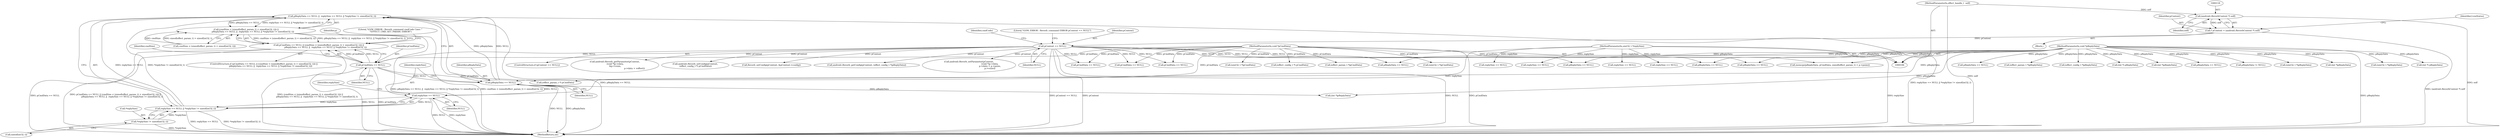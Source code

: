 digraph "0_Android_f490fc335772a9b14e78997486f4a572b0594c04_0@API" {
"1000387" [label="(Call,pReplyData == NULL ||  replySize == NULL || *replySize != sizeof(int32_t))"];
"1000388" [label="(Call,pReplyData == NULL)"];
"1000112" [label="(MethodParameterIn,void *pReplyData)"];
"1000376" [label="(Call,pCmdData == NULL)"];
"1000110" [label="(MethodParameterIn,void *pCmdData)"];
"1000126" [label="(Call,pContext == NULL)"];
"1000115" [label="(Call,* pContext = (android::ReverbContext *) self)"];
"1000117" [label="(Call,(android::ReverbContext *) self)"];
"1000107" [label="(MethodParameterIn,effect_handle_t  self)"];
"1000391" [label="(Call,replySize == NULL || *replySize != sizeof(int32_t))"];
"1000392" [label="(Call,replySize == NULL)"];
"1000111" [label="(MethodParameterIn,uint32_t *replySize)"];
"1000395" [label="(Call,*replySize != sizeof(int32_t))"];
"1000379" [label="(Call,(cmdSize < (sizeof(effect_param_t) + sizeof(int32_t))) ||\n                    pReplyData == NULL ||  replySize == NULL || *replySize != sizeof(int32_t))"];
"1000375" [label="(Call,pCmdData == NULL || (cmdSize < (sizeof(effect_param_t) + sizeof(int32_t))) ||\n                    pReplyData == NULL ||  replySize == NULL || *replySize != sizeof(int32_t))"];
"1000116" [label="(Identifier,pContext)"];
"1000161" [label="(Call,(int *) pReplyData)"];
"1000288" [label="(Call,pReplyData == NULL)"];
"1000388" [label="(Call,pReplyData == NULL)"];
"1000409" [label="(Call,(effect_param_t *) pCmdData)"];
"1000378" [label="(Identifier,NULL)"];
"1000128" [label="(Identifier,NULL)"];
"1000321" [label="(Call,(effect_param_t *)pReplyData)"];
"1000592" [label="(Call,(uint32_t *)pCmdData)"];
"1000141" [label="(Call,pReplyData == NULL)"];
"1000389" [label="(Identifier,pReplyData)"];
"1000210" [label="(Call,pReplyData == NULL)"];
"1000123" [label="(Identifier,LvmStatus)"];
"1000390" [label="(Identifier,NULL)"];
"1000203" [label="(Call,(effect_config_t *) pCmdData)"];
"1000125" [label="(ControlStructure,if (pContext == NULL))"];
"1000115" [label="(Call,* pContext = (android::ReverbContext *) self)"];
"1000247" [label="(Call,(effect_param_t *)pCmdData)"];
"1000380" [label="(Call,cmdSize < (sizeof(effect_param_t) + sizeof(int32_t)))"];
"1000381" [label="(Identifier,cmdSize)"];
"1000119" [label="(Identifier,self)"];
"1000230" [label="(Call,(effect_config_t *)pReplyData)"];
"1000182" [label="(Call,replySize == NULL)"];
"1000198" [label="(Call,(int *) pReplyData)"];
"1000292" [label="(Call,replySize == NULL)"];
"1000377" [label="(Identifier,pCmdData)"];
"1000110" [label="(MethodParameterIn,void *pCmdData)"];
"1000344" [label="(Call,android::Reverb_getParameter(pContext,\n (void *)p->data,\n &p->vsize,\n                                                          p->data + voffset))"];
"1000145" [label="(Call,replySize == NULL)"];
"1000408" [label="(Identifier,p)"];
"1000214" [label="(Call,replySize == NULL)"];
"1000395" [label="(Call,*replySize != sizeof(int32_t))"];
"1000392" [label="(Call,replySize == NULL)"];
"1000550" [label="(Call,(int *)pReplyData)"];
"1000178" [label="(Call,pReplyData == NULL)"];
"1000126" [label="(Call,pContext == NULL)"];
"1000609" [label="(Call,(uint32_t *)pCmdData)"];
"1000127" [label="(Identifier,pContext)"];
"1000397" [label="(Identifier,replySize)"];
"1000402" [label="(Literal,\"\tLVM_ERROR : Reverb_command cmdCode Case: \"\n \"EFFECT_CMD_SET_PARAM: ERROR\")"];
"1000201" [label="(Call,android::Reverb_setConfig(pContext,\n (effect_config_t *) pCmdData))"];
"1000374" [label="(ControlStructure,if (pCmdData == NULL || (cmdSize < (sizeof(effect_param_t) + sizeof(int32_t))) ||\n                    pReplyData == NULL ||  replySize == NULL || *replySize != sizeof(int32_t)))"];
"1000117" [label="(Call,(android::ReverbContext *) self)"];
"1000376" [label="(Call,pCmdData == NULL)"];
"1000375" [label="(Call,pCmdData == NULL || (cmdSize < (sizeof(effect_param_t) + sizeof(int32_t))) ||\n                    pReplyData == NULL ||  replySize == NULL || *replySize != sizeof(int32_t))"];
"1000136" [label="(Identifier,cmdCode)"];
"1000107" [label="(MethodParameterIn,effect_handle_t  self)"];
"1000112" [label="(MethodParameterIn,void *pReplyData)"];
"1000579" [label="(Call,pReplyData != NULL)"];
"1000387" [label="(Call,pReplyData == NULL ||  replySize == NULL || *replySize != sizeof(int32_t))"];
"1000619" [label="(Call,(uint32_t *)pReplyData)"];
"1000235" [label="(Call,Reverb_setConfig(pContext, &pContext->config))"];
"1000522" [label="(Call,pReplyData == NULL)"];
"1000111" [label="(MethodParameterIn,uint32_t *replySize)"];
"1000479" [label="(Call,(int *)pReplyData)"];
"1000228" [label="(Call,android::Reverb_getConfig(pContext, (effect_config_t *)pReplyData))"];
"1000113" [label="(Block,)"];
"1000430" [label="(Call,android::Reverb_setParameter(pContext,\n                                                              (void *)p->data,\n                                                              p->data + p->psize,\n                                                              p->vsize))"];
"1000398" [label="(Call,sizeof(int32_t))"];
"1000396" [label="(Call,*replySize)"];
"1000427" [label="(Call,(int *)pReplyData)"];
"1000393" [label="(Identifier,replySize)"];
"1000563" [label="(Call,pCmdData == NULL)"];
"1000688" [label="(MethodReturn,int)"];
"1000451" [label="(Call,pReplyData == NULL)"];
"1000131" [label="(Literal,\"\tLVM_ERROR : Reverb_command ERROR pContext == NULL\")"];
"1000628" [label="(Call,(uint32_t *)pReplyData)"];
"1000270" [label="(Call,pCmdData == NULL)"];
"1000394" [label="(Identifier,NULL)"];
"1000379" [label="(Call,(cmdSize < (sizeof(effect_param_t) + sizeof(int32_t))) ||\n                    pReplyData == NULL ||  replySize == NULL || *replySize != sizeof(int32_t))"];
"1000391" [label="(Call,replySize == NULL || *replySize != sizeof(int32_t))"];
"1000310" [label="(Call,memcpy(pReplyData, pCmdData, sizeof(effect_param_t) + p->psize))"];
"1000169" [label="(Call,pCmdData == NULL)"];
"1000387" -> "1000379"  [label="AST: "];
"1000387" -> "1000388"  [label="CFG: "];
"1000387" -> "1000391"  [label="CFG: "];
"1000388" -> "1000387"  [label="AST: "];
"1000391" -> "1000387"  [label="AST: "];
"1000379" -> "1000387"  [label="CFG: "];
"1000387" -> "1000688"  [label="DDG: pReplyData == NULL"];
"1000387" -> "1000688"  [label="DDG: replySize == NULL || *replySize != sizeof(int32_t)"];
"1000387" -> "1000379"  [label="DDG: pReplyData == NULL"];
"1000387" -> "1000379"  [label="DDG: replySize == NULL || *replySize != sizeof(int32_t)"];
"1000388" -> "1000387"  [label="DDG: pReplyData"];
"1000388" -> "1000387"  [label="DDG: NULL"];
"1000391" -> "1000387"  [label="DDG: replySize == NULL"];
"1000391" -> "1000387"  [label="DDG: *replySize != sizeof(int32_t)"];
"1000388" -> "1000390"  [label="CFG: "];
"1000389" -> "1000388"  [label="AST: "];
"1000390" -> "1000388"  [label="AST: "];
"1000393" -> "1000388"  [label="CFG: "];
"1000388" -> "1000688"  [label="DDG: pReplyData"];
"1000388" -> "1000688"  [label="DDG: NULL"];
"1000112" -> "1000388"  [label="DDG: pReplyData"];
"1000376" -> "1000388"  [label="DDG: NULL"];
"1000388" -> "1000392"  [label="DDG: NULL"];
"1000388" -> "1000427"  [label="DDG: pReplyData"];
"1000112" -> "1000106"  [label="AST: "];
"1000112" -> "1000688"  [label="DDG: pReplyData"];
"1000112" -> "1000141"  [label="DDG: pReplyData"];
"1000112" -> "1000161"  [label="DDG: pReplyData"];
"1000112" -> "1000178"  [label="DDG: pReplyData"];
"1000112" -> "1000198"  [label="DDG: pReplyData"];
"1000112" -> "1000210"  [label="DDG: pReplyData"];
"1000112" -> "1000230"  [label="DDG: pReplyData"];
"1000112" -> "1000288"  [label="DDG: pReplyData"];
"1000112" -> "1000310"  [label="DDG: pReplyData"];
"1000112" -> "1000321"  [label="DDG: pReplyData"];
"1000112" -> "1000427"  [label="DDG: pReplyData"];
"1000112" -> "1000451"  [label="DDG: pReplyData"];
"1000112" -> "1000479"  [label="DDG: pReplyData"];
"1000112" -> "1000522"  [label="DDG: pReplyData"];
"1000112" -> "1000550"  [label="DDG: pReplyData"];
"1000112" -> "1000579"  [label="DDG: pReplyData"];
"1000112" -> "1000619"  [label="DDG: pReplyData"];
"1000112" -> "1000628"  [label="DDG: pReplyData"];
"1000376" -> "1000375"  [label="AST: "];
"1000376" -> "1000378"  [label="CFG: "];
"1000377" -> "1000376"  [label="AST: "];
"1000378" -> "1000376"  [label="AST: "];
"1000381" -> "1000376"  [label="CFG: "];
"1000375" -> "1000376"  [label="CFG: "];
"1000376" -> "1000688"  [label="DDG: pCmdData"];
"1000376" -> "1000688"  [label="DDG: NULL"];
"1000376" -> "1000375"  [label="DDG: pCmdData"];
"1000376" -> "1000375"  [label="DDG: NULL"];
"1000110" -> "1000376"  [label="DDG: pCmdData"];
"1000126" -> "1000376"  [label="DDG: NULL"];
"1000376" -> "1000409"  [label="DDG: pCmdData"];
"1000110" -> "1000106"  [label="AST: "];
"1000110" -> "1000688"  [label="DDG: pCmdData"];
"1000110" -> "1000169"  [label="DDG: pCmdData"];
"1000110" -> "1000203"  [label="DDG: pCmdData"];
"1000110" -> "1000247"  [label="DDG: pCmdData"];
"1000110" -> "1000270"  [label="DDG: pCmdData"];
"1000110" -> "1000310"  [label="DDG: pCmdData"];
"1000110" -> "1000409"  [label="DDG: pCmdData"];
"1000110" -> "1000563"  [label="DDG: pCmdData"];
"1000110" -> "1000592"  [label="DDG: pCmdData"];
"1000110" -> "1000609"  [label="DDG: pCmdData"];
"1000126" -> "1000125"  [label="AST: "];
"1000126" -> "1000128"  [label="CFG: "];
"1000127" -> "1000126"  [label="AST: "];
"1000128" -> "1000126"  [label="AST: "];
"1000131" -> "1000126"  [label="CFG: "];
"1000136" -> "1000126"  [label="CFG: "];
"1000126" -> "1000688"  [label="DDG: pContext == NULL"];
"1000126" -> "1000688"  [label="DDG: pContext"];
"1000126" -> "1000688"  [label="DDG: NULL"];
"1000115" -> "1000126"  [label="DDG: pContext"];
"1000126" -> "1000141"  [label="DDG: NULL"];
"1000126" -> "1000169"  [label="DDG: NULL"];
"1000126" -> "1000201"  [label="DDG: pContext"];
"1000126" -> "1000210"  [label="DDG: NULL"];
"1000126" -> "1000228"  [label="DDG: pContext"];
"1000126" -> "1000235"  [label="DDG: pContext"];
"1000126" -> "1000270"  [label="DDG: NULL"];
"1000126" -> "1000344"  [label="DDG: pContext"];
"1000126" -> "1000430"  [label="DDG: pContext"];
"1000126" -> "1000451"  [label="DDG: NULL"];
"1000126" -> "1000522"  [label="DDG: NULL"];
"1000126" -> "1000563"  [label="DDG: NULL"];
"1000115" -> "1000113"  [label="AST: "];
"1000115" -> "1000117"  [label="CFG: "];
"1000116" -> "1000115"  [label="AST: "];
"1000117" -> "1000115"  [label="AST: "];
"1000123" -> "1000115"  [label="CFG: "];
"1000115" -> "1000688"  [label="DDG: (android::ReverbContext *) self"];
"1000117" -> "1000115"  [label="DDG: self"];
"1000117" -> "1000119"  [label="CFG: "];
"1000118" -> "1000117"  [label="AST: "];
"1000119" -> "1000117"  [label="AST: "];
"1000117" -> "1000688"  [label="DDG: self"];
"1000107" -> "1000117"  [label="DDG: self"];
"1000107" -> "1000106"  [label="AST: "];
"1000107" -> "1000688"  [label="DDG: self"];
"1000391" -> "1000392"  [label="CFG: "];
"1000391" -> "1000395"  [label="CFG: "];
"1000392" -> "1000391"  [label="AST: "];
"1000395" -> "1000391"  [label="AST: "];
"1000391" -> "1000688"  [label="DDG: replySize == NULL"];
"1000391" -> "1000688"  [label="DDG: *replySize != sizeof(int32_t)"];
"1000392" -> "1000391"  [label="DDG: replySize"];
"1000392" -> "1000391"  [label="DDG: NULL"];
"1000395" -> "1000391"  [label="DDG: *replySize"];
"1000392" -> "1000394"  [label="CFG: "];
"1000393" -> "1000392"  [label="AST: "];
"1000394" -> "1000392"  [label="AST: "];
"1000397" -> "1000392"  [label="CFG: "];
"1000392" -> "1000688"  [label="DDG: NULL"];
"1000392" -> "1000688"  [label="DDG: replySize"];
"1000111" -> "1000392"  [label="DDG: replySize"];
"1000111" -> "1000106"  [label="AST: "];
"1000111" -> "1000688"  [label="DDG: replySize"];
"1000111" -> "1000145"  [label="DDG: replySize"];
"1000111" -> "1000182"  [label="DDG: replySize"];
"1000111" -> "1000214"  [label="DDG: replySize"];
"1000111" -> "1000292"  [label="DDG: replySize"];
"1000395" -> "1000398"  [label="CFG: "];
"1000396" -> "1000395"  [label="AST: "];
"1000398" -> "1000395"  [label="AST: "];
"1000395" -> "1000688"  [label="DDG: *replySize"];
"1000379" -> "1000375"  [label="AST: "];
"1000379" -> "1000380"  [label="CFG: "];
"1000380" -> "1000379"  [label="AST: "];
"1000375" -> "1000379"  [label="CFG: "];
"1000379" -> "1000688"  [label="DDG: cmdSize < (sizeof(effect_param_t) + sizeof(int32_t))"];
"1000379" -> "1000688"  [label="DDG: pReplyData == NULL ||  replySize == NULL || *replySize != sizeof(int32_t)"];
"1000379" -> "1000375"  [label="DDG: cmdSize < (sizeof(effect_param_t) + sizeof(int32_t))"];
"1000379" -> "1000375"  [label="DDG: pReplyData == NULL ||  replySize == NULL || *replySize != sizeof(int32_t)"];
"1000380" -> "1000379"  [label="DDG: cmdSize"];
"1000380" -> "1000379"  [label="DDG: sizeof(effect_param_t) + sizeof(int32_t)"];
"1000375" -> "1000374"  [label="AST: "];
"1000402" -> "1000375"  [label="CFG: "];
"1000408" -> "1000375"  [label="CFG: "];
"1000375" -> "1000688"  [label="DDG: pCmdData == NULL"];
"1000375" -> "1000688"  [label="DDG: pCmdData == NULL || (cmdSize < (sizeof(effect_param_t) + sizeof(int32_t))) ||\n                    pReplyData == NULL ||  replySize == NULL || *replySize != sizeof(int32_t)"];
"1000375" -> "1000688"  [label="DDG: (cmdSize < (sizeof(effect_param_t) + sizeof(int32_t))) ||\n                    pReplyData == NULL ||  replySize == NULL || *replySize != sizeof(int32_t)"];
}
